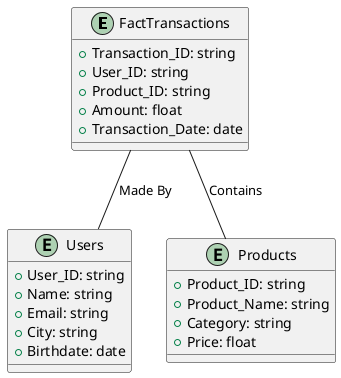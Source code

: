 @startuml
' Star Schema (Simplified with Denormalized Dimensions)

entity "FactTransactions" as FactTransactions {
  +Transaction_ID: string
  +User_ID: string
  +Product_ID: string
  +Amount: float
  +Transaction_Date: date
}

entity "Users" as Users {
  +User_ID: string
  +Name: string
  +Email: string
  +City: string
  +Birthdate: date
}

entity "Products" as Products {
  +Product_ID: string
  +Product_Name: string
  +Category: string
  +Price: float
}

FactTransactions -- Users : "Made By"
FactTransactions -- Products : "Contains"
@enduml
